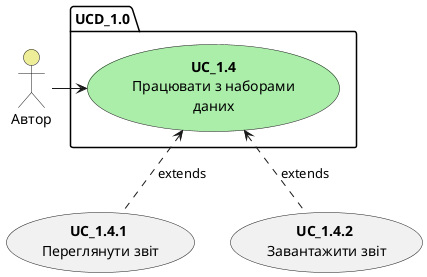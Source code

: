@startuml
package UCD_1.0 {
        usecase "<b>UC_1.4</b>\nПрацювати з наборами\nданих" as UC_1.4 #aaeeaa
    }

    actor "Автор" as Author #eeee99
    
    usecase "<b>UC_1.4.1</b> \nПереглянути звіт" as UC_1.4.1
    usecase "<b>UC_1.4.2</b> \nЗавантажити звіт" as UC_1.4.2


    Author -r-> UC_1.4
    
    UC_1.4.1 .u.> UC_1.4: extends
    UC_1.4.2 .u.> UC_1.4: extends
@enduml
